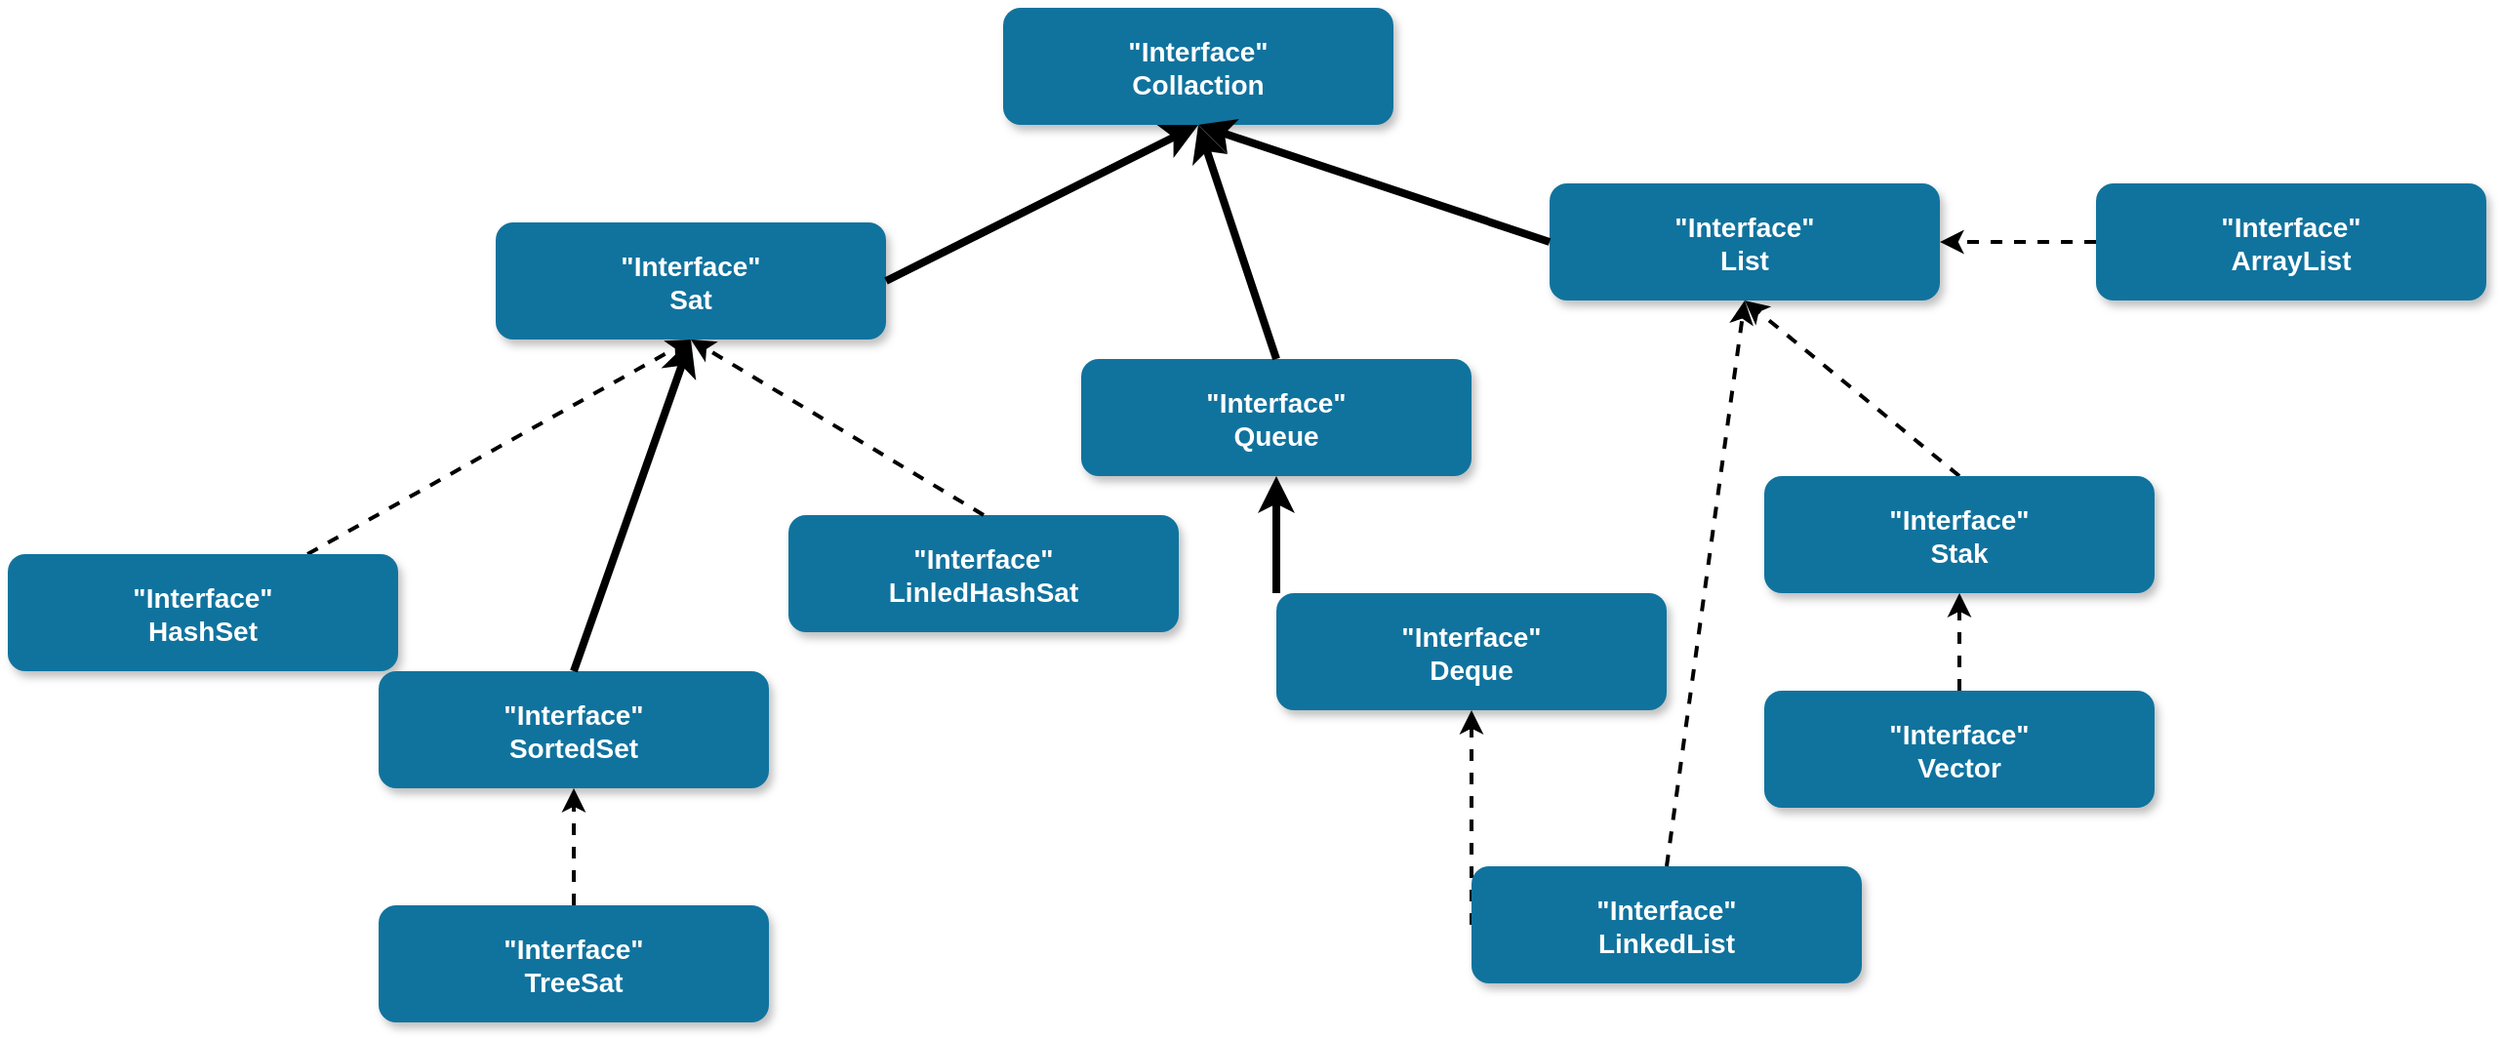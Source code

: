 <mxfile version="13.9.9" type="device"><diagram name="Page-1" id="97916047-d0de-89f5-080d-49f4d83e522f"><mxGraphModel dx="1704" dy="988" grid="1" gridSize="10" guides="1" tooltips="1" connect="1" arrows="1" fold="1" page="1" pageScale="1.5" pageWidth="1169" pageHeight="827" background="#ffffff" math="0" shadow="0"><root><mxCell id="0"/><mxCell id="1" parent="0"/><mxCell id="2" value="&quot;Interface&quot;&#10;Collaction" style="rounded=1;fillColor=#10739E;strokeColor=none;shadow=1;gradientColor=none;fontStyle=1;fontColor=#FFFFFF;fontSize=14;" parent="1" vertex="1"><mxGeometry x="970" y="90" width="200" height="60" as="geometry"/></mxCell><mxCell id="FLUPL0XktBSCFtomq37c-59" value="&quot;Interface&quot;&#10;Sat" style="rounded=1;fillColor=#10739E;strokeColor=none;shadow=1;gradientColor=none;fontStyle=1;fontColor=#FFFFFF;fontSize=14;" vertex="1" parent="1"><mxGeometry x="710" y="200" width="200" height="60" as="geometry"/></mxCell><mxCell id="FLUPL0XktBSCFtomq37c-62" value="&quot;Interface&quot;&#10;Queue" style="rounded=1;fillColor=#10739E;strokeColor=none;shadow=1;gradientColor=none;fontStyle=1;fontColor=#FFFFFF;fontSize=14;" vertex="1" parent="1"><mxGeometry x="1010" y="270" width="200" height="60" as="geometry"/></mxCell><mxCell id="FLUPL0XktBSCFtomq37c-91" value="" style="edgeStyle=none;rounded=0;orthogonalLoop=1;jettySize=auto;html=1;strokeWidth=2;entryX=0.5;entryY=1;entryDx=0;entryDy=0;exitX=0;exitY=0.5;exitDx=0;exitDy=0;dashed=1;" edge="1" parent="1" source="FLUPL0XktBSCFtomq37c-90" target="FLUPL0XktBSCFtomq37c-82"><mxGeometry relative="1" as="geometry"/></mxCell><mxCell id="FLUPL0XktBSCFtomq37c-94" value="" style="edgeStyle=none;rounded=0;orthogonalLoop=1;jettySize=auto;html=1;dashed=1;strokeWidth=2;entryX=0.5;entryY=1;entryDx=0;entryDy=0;exitX=0.5;exitY=0;exitDx=0;exitDy=0;" edge="1" parent="1" source="FLUPL0XktBSCFtomq37c-93" target="FLUPL0XktBSCFtomq37c-64"><mxGeometry relative="1" as="geometry"><mxPoint x="1410" y="270" as="sourcePoint"/></mxGeometry></mxCell><mxCell id="FLUPL0XktBSCFtomq37c-98" value="" style="edgeStyle=none;rounded=0;orthogonalLoop=1;jettySize=auto;html=1;dashed=1;strokeWidth=2;exitX=0;exitY=0.5;exitDx=0;exitDy=0;entryX=1;entryY=0.5;entryDx=0;entryDy=0;" edge="1" parent="1" source="FLUPL0XktBSCFtomq37c-97" target="FLUPL0XktBSCFtomq37c-64"><mxGeometry relative="1" as="geometry"><mxPoint x="1490" y="130" as="targetPoint"/></mxGeometry></mxCell><mxCell id="FLUPL0XktBSCFtomq37c-64" value="&quot;Interface&quot;&#10;List" style="rounded=1;fillColor=#10739E;strokeColor=none;shadow=1;gradientColor=none;fontStyle=1;fontColor=#FFFFFF;fontSize=14;" vertex="1" parent="1"><mxGeometry x="1250" y="180" width="200" height="60" as="geometry"/></mxCell><mxCell id="FLUPL0XktBSCFtomq37c-76" value="" style="rounded=0;orthogonalLoop=1;jettySize=auto;html=1;strokeWidth=2;dashed=1;entryX=0.5;entryY=1;entryDx=0;entryDy=0;" edge="1" parent="1" source="FLUPL0XktBSCFtomq37c-68" target="FLUPL0XktBSCFtomq37c-59"><mxGeometry relative="1" as="geometry"/></mxCell><mxCell id="FLUPL0XktBSCFtomq37c-68" value="&quot;Interface&quot;&#10;HashSet" style="rounded=1;fillColor=#10739E;strokeColor=none;shadow=1;gradientColor=none;fontStyle=1;fontColor=#FFFFFF;fontSize=14;" vertex="1" parent="1"><mxGeometry x="460" y="370" width="200" height="60" as="geometry"/></mxCell><mxCell id="FLUPL0XktBSCFtomq37c-70" value="&quot;Interface&quot;&#10;SortedSet" style="rounded=1;fillColor=#10739E;strokeColor=none;shadow=1;gradientColor=none;fontStyle=1;fontColor=#FFFFFF;fontSize=14;" vertex="1" parent="1"><mxGeometry x="650" y="430" width="200" height="60" as="geometry"/></mxCell><mxCell id="FLUPL0XktBSCFtomq37c-72" value="&quot;Interface&quot;&#10;LinledHashSat" style="rounded=1;fillColor=#10739E;strokeColor=none;shadow=1;gradientColor=none;fontStyle=1;fontColor=#FFFFFF;fontSize=14;" vertex="1" parent="1"><mxGeometry x="860" y="350" width="200" height="60" as="geometry"/></mxCell><mxCell id="FLUPL0XktBSCFtomq37c-77" value="" style="rounded=0;orthogonalLoop=1;jettySize=auto;html=1;strokeWidth=2;dashed=1;exitX=0.5;exitY=0;exitDx=0;exitDy=0;entryX=0.5;entryY=1;entryDx=0;entryDy=0;" edge="1" parent="1" source="FLUPL0XktBSCFtomq37c-72" target="FLUPL0XktBSCFtomq37c-59"><mxGeometry relative="1" as="geometry"><mxPoint x="482.857" y="330" as="sourcePoint"/><mxPoint x="630" y="250" as="targetPoint"/></mxGeometry></mxCell><mxCell id="FLUPL0XktBSCFtomq37c-79" value="&quot;Interface&quot;&#10;TreeSat" style="rounded=1;fillColor=#10739E;strokeColor=none;shadow=1;gradientColor=none;fontStyle=1;fontColor=#FFFFFF;fontSize=14;" vertex="1" parent="1"><mxGeometry x="650" y="550" width="200" height="60" as="geometry"/></mxCell><mxCell id="FLUPL0XktBSCFtomq37c-81" value="" style="rounded=0;orthogonalLoop=1;jettySize=auto;html=1;strokeWidth=2;dashed=1;exitX=0.5;exitY=0;exitDx=0;exitDy=0;" edge="1" parent="1" source="FLUPL0XktBSCFtomq37c-79" target="FLUPL0XktBSCFtomq37c-70"><mxGeometry relative="1" as="geometry"><mxPoint x="610" y="580" as="sourcePoint"/><mxPoint x="440" y="470" as="targetPoint"/></mxGeometry></mxCell><mxCell id="FLUPL0XktBSCFtomq37c-82" value="&quot;Interface&quot;&#10;Deque" style="rounded=1;fillColor=#10739E;strokeColor=none;shadow=1;gradientColor=none;fontStyle=1;fontColor=#FFFFFF;fontSize=14;" vertex="1" parent="1"><mxGeometry x="1110" y="390" width="200" height="60" as="geometry"/></mxCell><mxCell id="FLUPL0XktBSCFtomq37c-85" value="" style="rounded=0;orthogonalLoop=1;jettySize=auto;html=1;strokeWidth=4;exitX=0;exitY=0;exitDx=0;exitDy=0;entryX=0.5;entryY=1;entryDx=0;entryDy=0;" edge="1" parent="1" source="FLUPL0XktBSCFtomq37c-82" target="FLUPL0XktBSCFtomq37c-62"><mxGeometry relative="1" as="geometry"><mxPoint x="996.43" y="435" as="sourcePoint"/><mxPoint x="1023.573" y="365" as="targetPoint"/></mxGeometry></mxCell><mxCell id="FLUPL0XktBSCFtomq37c-86" value="" style="rounded=0;orthogonalLoop=1;jettySize=auto;html=1;strokeWidth=4;entryX=0.5;entryY=1;entryDx=0;entryDy=0;exitX=0.5;exitY=0;exitDx=0;exitDy=0;" edge="1" parent="1" source="FLUPL0XktBSCFtomq37c-62" target="2"><mxGeometry relative="1" as="geometry"><mxPoint x="1030" y="310" as="sourcePoint"/><mxPoint x="1077.143" y="260" as="targetPoint"/></mxGeometry></mxCell><mxCell id="FLUPL0XktBSCFtomq37c-87" value="" style="rounded=0;orthogonalLoop=1;jettySize=auto;html=1;strokeWidth=4;exitX=1;exitY=0.5;exitDx=0;exitDy=0;entryX=0.5;entryY=1;entryDx=0;entryDy=0;" edge="1" parent="1" source="FLUPL0XktBSCFtomq37c-59" target="2"><mxGeometry relative="1" as="geometry"><mxPoint x="1020" y="460" as="sourcePoint"/><mxPoint x="1033.573" y="375" as="targetPoint"/></mxGeometry></mxCell><mxCell id="FLUPL0XktBSCFtomq37c-88" value="" style="rounded=0;orthogonalLoop=1;jettySize=auto;html=1;strokeWidth=4;entryX=0.5;entryY=1;entryDx=0;entryDy=0;exitX=0.5;exitY=0;exitDx=0;exitDy=0;" edge="1" parent="1" source="FLUPL0XktBSCFtomq37c-70" target="FLUPL0XktBSCFtomq37c-59"><mxGeometry relative="1" as="geometry"><mxPoint x="390" y="370" as="sourcePoint"/><mxPoint x="620" y="240" as="targetPoint"/></mxGeometry></mxCell><mxCell id="FLUPL0XktBSCFtomq37c-89" value="" style="rounded=0;orthogonalLoop=1;jettySize=auto;html=1;strokeWidth=4;exitX=0;exitY=0.5;exitDx=0;exitDy=0;entryX=0.5;entryY=1;entryDx=0;entryDy=0;" edge="1" parent="1" source="FLUPL0XktBSCFtomq37c-64" target="2"><mxGeometry relative="1" as="geometry"><mxPoint x="750" y="230" as="sourcePoint"/><mxPoint x="1180" y="210" as="targetPoint"/></mxGeometry></mxCell><mxCell id="FLUPL0XktBSCFtomq37c-90" value="&quot;Interface&quot;&#10;LinkedList" style="rounded=1;fillColor=#10739E;strokeColor=none;shadow=1;gradientColor=none;fontStyle=1;fontColor=#FFFFFF;fontSize=14;" vertex="1" parent="1"><mxGeometry x="1210" y="530" width="200" height="60" as="geometry"/></mxCell><mxCell id="FLUPL0XktBSCFtomq37c-92" value="" style="edgeStyle=none;rounded=0;orthogonalLoop=1;jettySize=auto;html=1;strokeWidth=2;entryX=0.5;entryY=1;entryDx=0;entryDy=0;exitX=0.5;exitY=0;exitDx=0;exitDy=0;dashed=1;" edge="1" parent="1" source="FLUPL0XktBSCFtomq37c-90" target="FLUPL0XktBSCFtomq37c-64"><mxGeometry relative="1" as="geometry"><mxPoint x="1030" y="510" as="sourcePoint"/><mxPoint x="970" y="510" as="targetPoint"/></mxGeometry></mxCell><mxCell id="FLUPL0XktBSCFtomq37c-96" value="" style="edgeStyle=none;rounded=0;orthogonalLoop=1;jettySize=auto;html=1;dashed=1;strokeWidth=2;exitX=0.5;exitY=0;exitDx=0;exitDy=0;entryX=0.5;entryY=1;entryDx=0;entryDy=0;" edge="1" parent="1" source="FLUPL0XktBSCFtomq37c-95" target="FLUPL0XktBSCFtomq37c-93"><mxGeometry relative="1" as="geometry"><mxPoint x="1420" y="390" as="targetPoint"/></mxGeometry></mxCell><mxCell id="FLUPL0XktBSCFtomq37c-93" value="&quot;Interface&quot;&#10;Stak" style="rounded=1;fillColor=#10739E;strokeColor=none;shadow=1;gradientColor=none;fontStyle=1;fontColor=#FFFFFF;fontSize=14;" vertex="1" parent="1"><mxGeometry x="1360" y="330" width="200" height="60" as="geometry"/></mxCell><mxCell id="FLUPL0XktBSCFtomq37c-95" value="&quot;Interface&quot;&#10;Vector" style="rounded=1;fillColor=#10739E;strokeColor=none;shadow=1;gradientColor=none;fontStyle=1;fontColor=#FFFFFF;fontSize=14;" vertex="1" parent="1"><mxGeometry x="1360" y="440" width="200" height="60" as="geometry"/></mxCell><mxCell id="FLUPL0XktBSCFtomq37c-97" value="&quot;Interface&quot;&#10;ArrayList" style="rounded=1;fillColor=#10739E;strokeColor=none;shadow=1;gradientColor=none;fontStyle=1;fontColor=#FFFFFF;fontSize=14;" vertex="1" parent="1"><mxGeometry x="1530" y="180" width="200" height="60" as="geometry"/></mxCell><mxCell id="FLUPL0XktBSCFtomq37c-100" style="edgeStyle=none;rounded=0;orthogonalLoop=1;jettySize=auto;html=1;exitX=0.25;exitY=0;exitDx=0;exitDy=0;dashed=1;strokeWidth=2;" edge="1" parent="1" source="FLUPL0XktBSCFtomq37c-90" target="FLUPL0XktBSCFtomq37c-90"><mxGeometry relative="1" as="geometry"/></mxCell></root></mxGraphModel></diagram></mxfile>